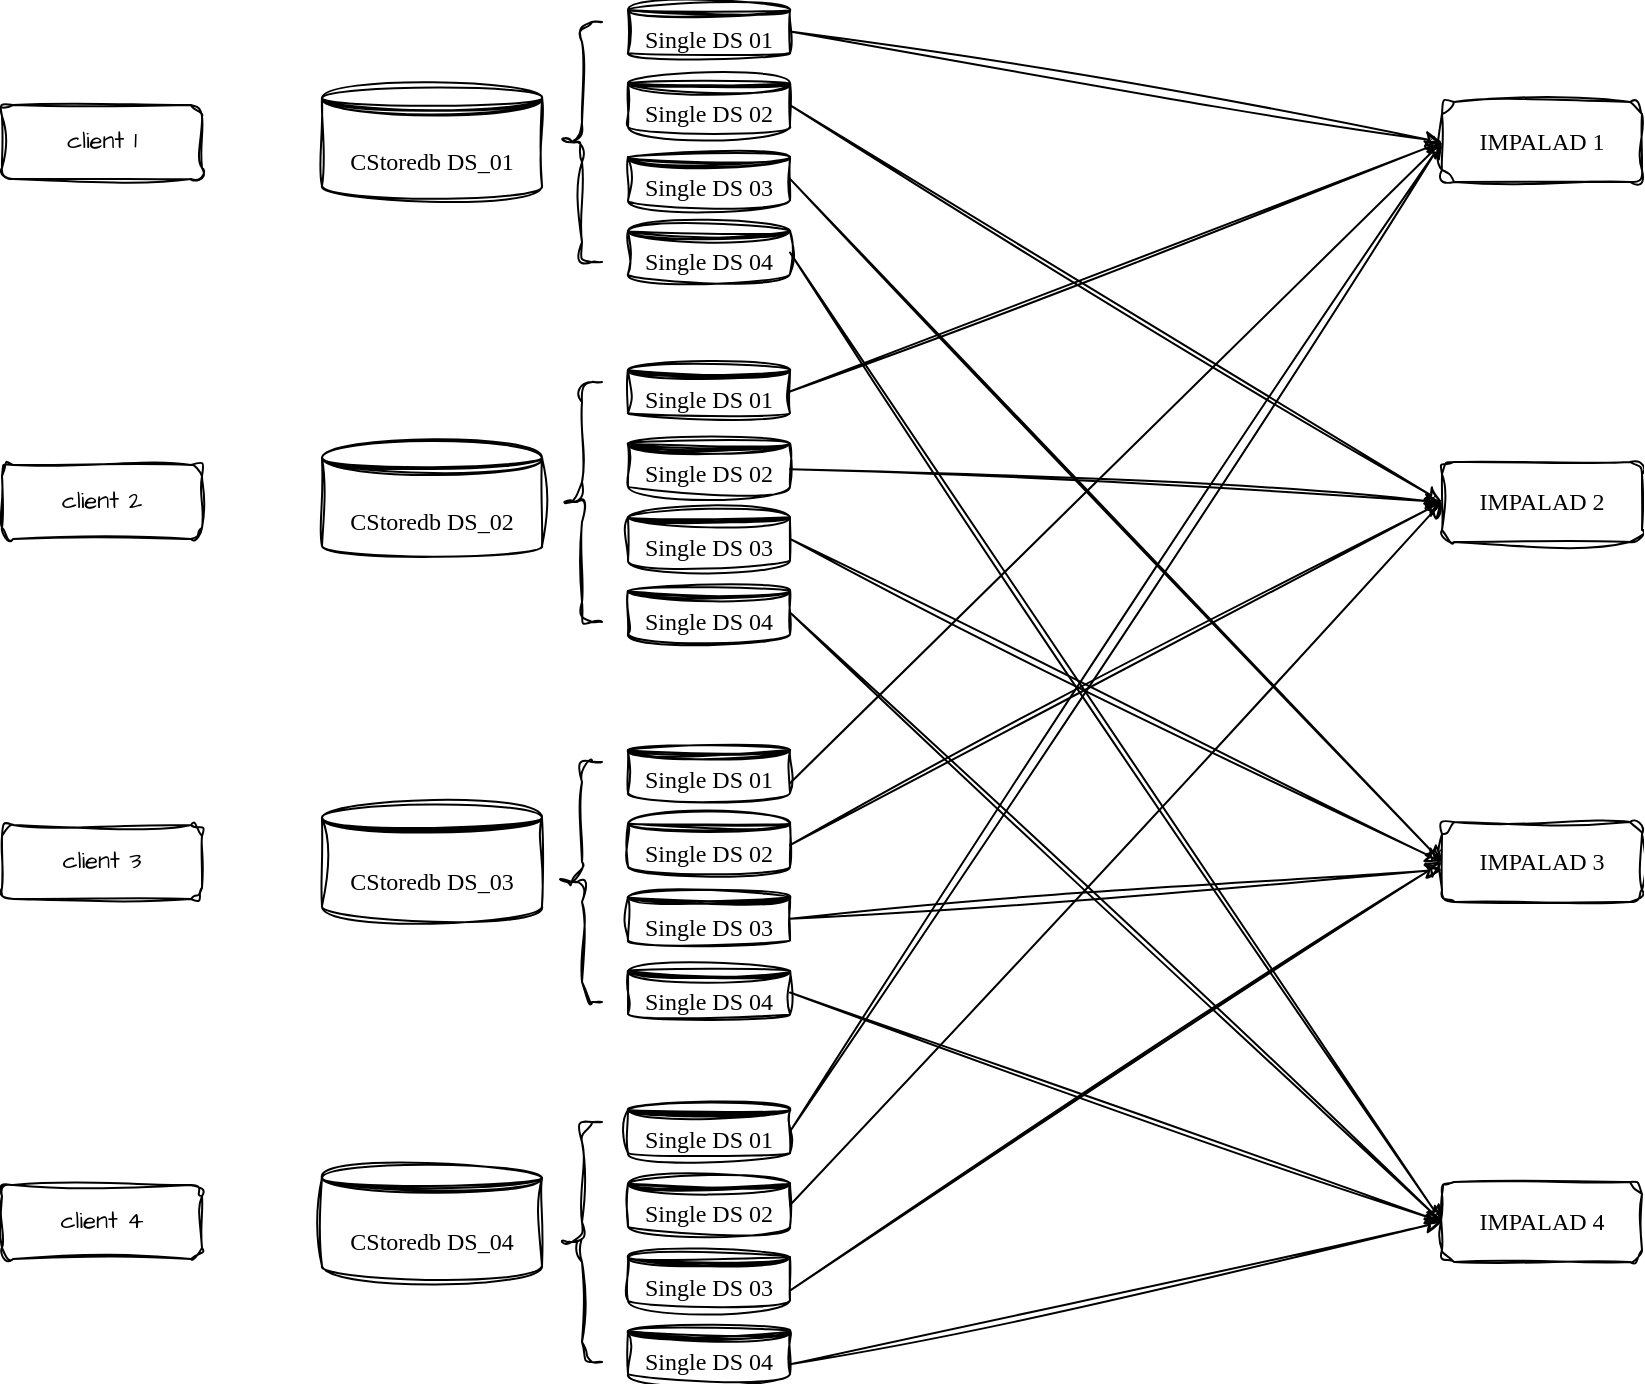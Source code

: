 <mxfile version="28.2.3">
  <diagram name="第 1 页" id="WdFy_30f4ptSzJLmwI_0">
    <mxGraphModel dx="1426" dy="743" grid="0" gridSize="10" guides="1" tooltips="1" connect="1" arrows="1" fold="1" page="0" pageScale="1" pageWidth="827" pageHeight="1169" math="0" shadow="0">
      <root>
        <mxCell id="0" />
        <mxCell id="1" parent="0" />
        <mxCell id="MvP96J6XM6N36xusTDzM-1" value="CStoredb DS_01" style="shape=datastore;whiteSpace=wrap;html=1;sketch=1;hachureGap=4;jiggle=2;curveFitting=1;fontFamily=Comic Sans MS;" vertex="1" parent="1">
          <mxGeometry x="220" y="180" width="110" height="60" as="geometry" />
        </mxCell>
        <mxCell id="MvP96J6XM6N36xusTDzM-2" value="CStoredb DS_02" style="shape=datastore;whiteSpace=wrap;html=1;sketch=1;hachureGap=4;jiggle=2;curveFitting=1;fontFamily=Comic Sans MS;" vertex="1" parent="1">
          <mxGeometry x="220" y="360" width="110" height="60" as="geometry" />
        </mxCell>
        <mxCell id="MvP96J6XM6N36xusTDzM-3" value="CStoredb DS_03" style="shape=datastore;whiteSpace=wrap;html=1;sketch=1;hachureGap=4;jiggle=2;curveFitting=1;fontFamily=Comic Sans MS;" vertex="1" parent="1">
          <mxGeometry x="220" y="540" width="110" height="60" as="geometry" />
        </mxCell>
        <mxCell id="MvP96J6XM6N36xusTDzM-4" value="CStoredb DS_04" style="shape=datastore;whiteSpace=wrap;html=1;sketch=1;hachureGap=4;jiggle=2;curveFitting=1;fontFamily=Comic Sans MS;" vertex="1" parent="1">
          <mxGeometry x="220" y="720" width="110" height="60" as="geometry" />
        </mxCell>
        <mxCell id="MvP96J6XM6N36xusTDzM-5" value="" style="shape=curlyBracket;whiteSpace=wrap;html=1;rounded=1;labelPosition=left;verticalLabelPosition=middle;align=right;verticalAlign=middle;sketch=1;hachureGap=4;jiggle=2;curveFitting=1;fontFamily=Comic Sans MS;size=0.5;" vertex="1" parent="1">
          <mxGeometry x="340" y="150" width="20" height="120" as="geometry" />
        </mxCell>
        <mxCell id="MvP96J6XM6N36xusTDzM-10" value="" style="group;fontFamily=Comic Sans MS;" vertex="1" connectable="0" parent="1">
          <mxGeometry x="373" y="140" width="81" height="140" as="geometry" />
        </mxCell>
        <mxCell id="MvP96J6XM6N36xusTDzM-6" value="Single DS 01" style="shape=datastore;whiteSpace=wrap;html=1;sketch=1;hachureGap=4;jiggle=2;curveFitting=1;fontFamily=Comic Sans MS;" vertex="1" parent="MvP96J6XM6N36xusTDzM-10">
          <mxGeometry width="81.0" height="29.474" as="geometry" />
        </mxCell>
        <mxCell id="MvP96J6XM6N36xusTDzM-7" value="Single DS 02" style="shape=datastore;whiteSpace=wrap;html=1;sketch=1;hachureGap=4;jiggle=2;curveFitting=1;fontFamily=Comic Sans MS;" vertex="1" parent="MvP96J6XM6N36xusTDzM-10">
          <mxGeometry y="36.842" width="81.0" height="29.474" as="geometry" />
        </mxCell>
        <mxCell id="MvP96J6XM6N36xusTDzM-8" value="Single DS 03" style="shape=datastore;whiteSpace=wrap;html=1;sketch=1;hachureGap=4;jiggle=2;curveFitting=1;fontFamily=Comic Sans MS;" vertex="1" parent="MvP96J6XM6N36xusTDzM-10">
          <mxGeometry y="73.684" width="81.0" height="29.474" as="geometry" />
        </mxCell>
        <mxCell id="MvP96J6XM6N36xusTDzM-9" value="Single DS 04" style="shape=datastore;whiteSpace=wrap;html=1;sketch=1;hachureGap=4;jiggle=2;curveFitting=1;fontFamily=Comic Sans MS;" vertex="1" parent="MvP96J6XM6N36xusTDzM-10">
          <mxGeometry y="110.526" width="81.0" height="29.474" as="geometry" />
        </mxCell>
        <mxCell id="MvP96J6XM6N36xusTDzM-12" value="" style="group;fontFamily=Comic Sans MS;" vertex="1" connectable="0" parent="1">
          <mxGeometry x="373" y="320" width="81" height="140" as="geometry" />
        </mxCell>
        <mxCell id="MvP96J6XM6N36xusTDzM-13" value="Single DS 01" style="shape=datastore;whiteSpace=wrap;html=1;sketch=1;hachureGap=4;jiggle=2;curveFitting=1;fontFamily=Comic Sans MS;" vertex="1" parent="MvP96J6XM6N36xusTDzM-12">
          <mxGeometry width="81.0" height="29.474" as="geometry" />
        </mxCell>
        <mxCell id="MvP96J6XM6N36xusTDzM-14" value="Single DS 02" style="shape=datastore;whiteSpace=wrap;html=1;sketch=1;hachureGap=4;jiggle=2;curveFitting=1;fontFamily=Comic Sans MS;" vertex="1" parent="MvP96J6XM6N36xusTDzM-12">
          <mxGeometry y="36.842" width="81.0" height="29.474" as="geometry" />
        </mxCell>
        <mxCell id="MvP96J6XM6N36xusTDzM-15" value="Single DS 03" style="shape=datastore;whiteSpace=wrap;html=1;sketch=1;hachureGap=4;jiggle=2;curveFitting=1;fontFamily=Comic Sans MS;" vertex="1" parent="MvP96J6XM6N36xusTDzM-12">
          <mxGeometry y="73.684" width="81.0" height="29.474" as="geometry" />
        </mxCell>
        <mxCell id="MvP96J6XM6N36xusTDzM-16" value="Single DS 04" style="shape=datastore;whiteSpace=wrap;html=1;sketch=1;hachureGap=4;jiggle=2;curveFitting=1;fontFamily=Comic Sans MS;" vertex="1" parent="MvP96J6XM6N36xusTDzM-12">
          <mxGeometry y="110.526" width="81.0" height="29.474" as="geometry" />
        </mxCell>
        <mxCell id="MvP96J6XM6N36xusTDzM-19" value="" style="shape=curlyBracket;whiteSpace=wrap;html=1;rounded=1;labelPosition=left;verticalLabelPosition=middle;align=right;verticalAlign=middle;sketch=1;hachureGap=4;jiggle=2;curveFitting=1;fontFamily=Comic Sans MS;size=0.5;" vertex="1" parent="1">
          <mxGeometry x="340" y="330" width="20" height="120" as="geometry" />
        </mxCell>
        <mxCell id="MvP96J6XM6N36xusTDzM-20" value="" style="group;fontFamily=Comic Sans MS;" vertex="1" connectable="0" parent="1">
          <mxGeometry x="373" y="510" width="81" height="140" as="geometry" />
        </mxCell>
        <mxCell id="MvP96J6XM6N36xusTDzM-21" value="Single DS 01" style="shape=datastore;whiteSpace=wrap;html=1;sketch=1;hachureGap=4;jiggle=2;curveFitting=1;fontFamily=Comic Sans MS;" vertex="1" parent="MvP96J6XM6N36xusTDzM-20">
          <mxGeometry width="81.0" height="29.474" as="geometry" />
        </mxCell>
        <mxCell id="MvP96J6XM6N36xusTDzM-22" value="Single DS 02" style="shape=datastore;whiteSpace=wrap;html=1;sketch=1;hachureGap=4;jiggle=2;curveFitting=1;fontFamily=Comic Sans MS;" vertex="1" parent="MvP96J6XM6N36xusTDzM-20">
          <mxGeometry y="36.842" width="81.0" height="29.474" as="geometry" />
        </mxCell>
        <mxCell id="MvP96J6XM6N36xusTDzM-23" value="Single DS 03" style="shape=datastore;whiteSpace=wrap;html=1;sketch=1;hachureGap=4;jiggle=2;curveFitting=1;fontFamily=Comic Sans MS;" vertex="1" parent="MvP96J6XM6N36xusTDzM-20">
          <mxGeometry y="73.684" width="81.0" height="29.474" as="geometry" />
        </mxCell>
        <mxCell id="MvP96J6XM6N36xusTDzM-24" value="Single DS 04" style="shape=datastore;whiteSpace=wrap;html=1;sketch=1;hachureGap=4;jiggle=2;curveFitting=1;fontFamily=Comic Sans MS;" vertex="1" parent="MvP96J6XM6N36xusTDzM-20">
          <mxGeometry y="110.526" width="81.0" height="29.474" as="geometry" />
        </mxCell>
        <mxCell id="MvP96J6XM6N36xusTDzM-26" value="" style="shape=curlyBracket;whiteSpace=wrap;html=1;rounded=1;labelPosition=left;verticalLabelPosition=middle;align=right;verticalAlign=middle;sketch=1;hachureGap=4;jiggle=2;curveFitting=1;fontFamily=Comic Sans MS;size=0.5;" vertex="1" parent="1">
          <mxGeometry x="340" y="520" width="20" height="120" as="geometry" />
        </mxCell>
        <mxCell id="MvP96J6XM6N36xusTDzM-27" value="" style="group;fontFamily=Comic Sans MS;" vertex="1" connectable="0" parent="1">
          <mxGeometry x="373" y="690" width="81" height="140" as="geometry" />
        </mxCell>
        <mxCell id="MvP96J6XM6N36xusTDzM-28" value="Single DS 01" style="shape=datastore;whiteSpace=wrap;html=1;sketch=1;hachureGap=4;jiggle=2;curveFitting=1;fontFamily=Comic Sans MS;" vertex="1" parent="MvP96J6XM6N36xusTDzM-27">
          <mxGeometry width="81.0" height="29.474" as="geometry" />
        </mxCell>
        <mxCell id="MvP96J6XM6N36xusTDzM-29" value="Single DS 02" style="shape=datastore;whiteSpace=wrap;html=1;sketch=1;hachureGap=4;jiggle=2;curveFitting=1;fontFamily=Comic Sans MS;" vertex="1" parent="MvP96J6XM6N36xusTDzM-27">
          <mxGeometry y="36.842" width="81.0" height="29.474" as="geometry" />
        </mxCell>
        <mxCell id="MvP96J6XM6N36xusTDzM-30" value="Single DS 03" style="shape=datastore;whiteSpace=wrap;html=1;sketch=1;hachureGap=4;jiggle=2;curveFitting=1;fontFamily=Comic Sans MS;" vertex="1" parent="MvP96J6XM6N36xusTDzM-27">
          <mxGeometry y="73.684" width="81.0" height="29.474" as="geometry" />
        </mxCell>
        <mxCell id="MvP96J6XM6N36xusTDzM-31" value="Single DS 04" style="shape=datastore;whiteSpace=wrap;html=1;sketch=1;hachureGap=4;jiggle=2;curveFitting=1;fontFamily=Comic Sans MS;" vertex="1" parent="MvP96J6XM6N36xusTDzM-27">
          <mxGeometry y="110.526" width="81.0" height="29.474" as="geometry" />
        </mxCell>
        <mxCell id="MvP96J6XM6N36xusTDzM-33" value="" style="shape=curlyBracket;whiteSpace=wrap;html=1;rounded=1;labelPosition=left;verticalLabelPosition=middle;align=right;verticalAlign=middle;sketch=1;hachureGap=4;jiggle=2;curveFitting=1;fontFamily=Comic Sans MS;size=0.5;" vertex="1" parent="1">
          <mxGeometry x="340" y="700" width="20" height="120" as="geometry" />
        </mxCell>
        <mxCell id="MvP96J6XM6N36xusTDzM-34" value="IMPALAD 1" style="whiteSpace=wrap;html=1;align=center;sketch=1;hachureGap=4;jiggle=2;curveFitting=1;fontFamily=Comic Sans MS;rounded=1;" vertex="1" parent="1">
          <mxGeometry x="780" y="190" width="100" height="40" as="geometry" />
        </mxCell>
        <mxCell id="MvP96J6XM6N36xusTDzM-35" value="IMPALAD 3" style="whiteSpace=wrap;html=1;align=center;sketch=1;hachureGap=4;jiggle=2;curveFitting=1;fontFamily=Comic Sans MS;rounded=1;" vertex="1" parent="1">
          <mxGeometry x="780" y="550" width="100" height="40" as="geometry" />
        </mxCell>
        <mxCell id="MvP96J6XM6N36xusTDzM-36" value="IMPALAD 2" style="whiteSpace=wrap;html=1;align=center;sketch=1;hachureGap=4;jiggle=2;curveFitting=1;fontFamily=Comic Sans MS;rounded=1;" vertex="1" parent="1">
          <mxGeometry x="780" y="370" width="100" height="40" as="geometry" />
        </mxCell>
        <mxCell id="MvP96J6XM6N36xusTDzM-37" value="IMPALAD 4" style="whiteSpace=wrap;html=1;align=center;sketch=1;hachureGap=4;jiggle=2;curveFitting=1;fontFamily=Comic Sans MS;rounded=1;" vertex="1" parent="1">
          <mxGeometry x="780" y="730" width="100" height="40" as="geometry" />
        </mxCell>
        <mxCell id="MvP96J6XM6N36xusTDzM-38" style="rounded=0;sketch=1;hachureGap=4;jiggle=2;curveFitting=1;orthogonalLoop=1;jettySize=auto;html=1;entryX=0;entryY=0.5;entryDx=0;entryDy=0;fontFamily=Architects Daughter;fontSource=https%3A%2F%2Ffonts.googleapis.com%2Fcss%3Ffamily%3DArchitects%2BDaughter;exitX=1;exitY=0.5;exitDx=0;exitDy=0;" edge="1" parent="1" source="MvP96J6XM6N36xusTDzM-6" target="MvP96J6XM6N36xusTDzM-34">
          <mxGeometry relative="1" as="geometry" />
        </mxCell>
        <mxCell id="MvP96J6XM6N36xusTDzM-39" style="rounded=0;sketch=1;hachureGap=4;jiggle=2;curveFitting=1;orthogonalLoop=1;jettySize=auto;html=1;entryX=0;entryY=0.5;entryDx=0;entryDy=0;fontFamily=Architects Daughter;fontSource=https%3A%2F%2Ffonts.googleapis.com%2Fcss%3Ffamily%3DArchitects%2BDaughter;exitX=1;exitY=0.5;exitDx=0;exitDy=0;" edge="1" parent="1" source="MvP96J6XM6N36xusTDzM-7" target="MvP96J6XM6N36xusTDzM-36">
          <mxGeometry relative="1" as="geometry" />
        </mxCell>
        <mxCell id="MvP96J6XM6N36xusTDzM-40" style="rounded=0;sketch=1;hachureGap=4;jiggle=2;curveFitting=1;orthogonalLoop=1;jettySize=auto;html=1;entryX=0;entryY=0.5;entryDx=0;entryDy=0;fontFamily=Architects Daughter;fontSource=https%3A%2F%2Ffonts.googleapis.com%2Fcss%3Ffamily%3DArchitects%2BDaughter;exitX=1;exitY=0.5;exitDx=0;exitDy=0;" edge="1" parent="1" source="MvP96J6XM6N36xusTDzM-8" target="MvP96J6XM6N36xusTDzM-35">
          <mxGeometry relative="1" as="geometry" />
        </mxCell>
        <mxCell id="MvP96J6XM6N36xusTDzM-41" style="rounded=0;sketch=1;hachureGap=4;jiggle=2;curveFitting=1;orthogonalLoop=1;jettySize=auto;html=1;entryX=0;entryY=0.5;entryDx=0;entryDy=0;fontFamily=Architects Daughter;fontSource=https%3A%2F%2Ffonts.googleapis.com%2Fcss%3Ffamily%3DArchitects%2BDaughter;exitX=1;exitY=0.5;exitDx=0;exitDy=0;" edge="1" parent="1" source="MvP96J6XM6N36xusTDzM-9" target="MvP96J6XM6N36xusTDzM-37">
          <mxGeometry relative="1" as="geometry" />
        </mxCell>
        <mxCell id="MvP96J6XM6N36xusTDzM-42" style="rounded=0;sketch=1;hachureGap=4;jiggle=2;curveFitting=1;orthogonalLoop=1;jettySize=auto;html=1;entryX=0;entryY=0.5;entryDx=0;entryDy=0;fontFamily=Architects Daughter;fontSource=https%3A%2F%2Ffonts.googleapis.com%2Fcss%3Ffamily%3DArchitects%2BDaughter;exitX=1;exitY=0.5;exitDx=0;exitDy=0;" edge="1" parent="1" source="MvP96J6XM6N36xusTDzM-13" target="MvP96J6XM6N36xusTDzM-34">
          <mxGeometry relative="1" as="geometry" />
        </mxCell>
        <mxCell id="MvP96J6XM6N36xusTDzM-43" style="rounded=0;sketch=1;hachureGap=4;jiggle=2;curveFitting=1;orthogonalLoop=1;jettySize=auto;html=1;entryX=0;entryY=0.5;entryDx=0;entryDy=0;fontFamily=Architects Daughter;fontSource=https%3A%2F%2Ffonts.googleapis.com%2Fcss%3Ffamily%3DArchitects%2BDaughter;" edge="1" parent="1" source="MvP96J6XM6N36xusTDzM-14" target="MvP96J6XM6N36xusTDzM-36">
          <mxGeometry relative="1" as="geometry" />
        </mxCell>
        <mxCell id="MvP96J6XM6N36xusTDzM-44" style="rounded=0;sketch=1;hachureGap=4;jiggle=2;curveFitting=1;orthogonalLoop=1;jettySize=auto;html=1;entryX=0;entryY=0.5;entryDx=0;entryDy=0;fontFamily=Architects Daughter;fontSource=https%3A%2F%2Ffonts.googleapis.com%2Fcss%3Ffamily%3DArchitects%2BDaughter;exitX=1;exitY=0.5;exitDx=0;exitDy=0;" edge="1" parent="1" source="MvP96J6XM6N36xusTDzM-15" target="MvP96J6XM6N36xusTDzM-35">
          <mxGeometry relative="1" as="geometry" />
        </mxCell>
        <mxCell id="MvP96J6XM6N36xusTDzM-45" style="rounded=0;sketch=1;hachureGap=4;jiggle=2;curveFitting=1;orthogonalLoop=1;jettySize=auto;html=1;entryX=0;entryY=0.5;entryDx=0;entryDy=0;fontFamily=Architects Daughter;fontSource=https%3A%2F%2Ffonts.googleapis.com%2Fcss%3Ffamily%3DArchitects%2BDaughter;exitX=1;exitY=0.5;exitDx=0;exitDy=0;" edge="1" parent="1" source="MvP96J6XM6N36xusTDzM-16" target="MvP96J6XM6N36xusTDzM-37">
          <mxGeometry relative="1" as="geometry" />
        </mxCell>
        <mxCell id="MvP96J6XM6N36xusTDzM-46" style="rounded=0;sketch=1;hachureGap=4;jiggle=2;curveFitting=1;orthogonalLoop=1;jettySize=auto;html=1;entryX=0;entryY=0.5;entryDx=0;entryDy=0;fontFamily=Architects Daughter;fontSource=https%3A%2F%2Ffonts.googleapis.com%2Fcss%3Ffamily%3DArchitects%2BDaughter;exitX=1;exitY=0.7;exitDx=0;exitDy=0;" edge="1" parent="1" source="MvP96J6XM6N36xusTDzM-21" target="MvP96J6XM6N36xusTDzM-34">
          <mxGeometry relative="1" as="geometry" />
        </mxCell>
        <mxCell id="MvP96J6XM6N36xusTDzM-47" style="rounded=0;sketch=1;hachureGap=4;jiggle=2;curveFitting=1;orthogonalLoop=1;jettySize=auto;html=1;entryX=0;entryY=0.5;entryDx=0;entryDy=0;fontFamily=Architects Daughter;fontSource=https%3A%2F%2Ffonts.googleapis.com%2Fcss%3Ffamily%3DArchitects%2BDaughter;exitX=1;exitY=0.5;exitDx=0;exitDy=0;" edge="1" parent="1" source="MvP96J6XM6N36xusTDzM-22" target="MvP96J6XM6N36xusTDzM-36">
          <mxGeometry relative="1" as="geometry" />
        </mxCell>
        <mxCell id="MvP96J6XM6N36xusTDzM-48" style="rounded=0;sketch=1;hachureGap=4;jiggle=2;curveFitting=1;orthogonalLoop=1;jettySize=auto;html=1;fontFamily=Architects Daughter;fontSource=https%3A%2F%2Ffonts.googleapis.com%2Fcss%3Ffamily%3DArchitects%2BDaughter;exitX=1;exitY=0.5;exitDx=0;exitDy=0;" edge="1" parent="1" source="MvP96J6XM6N36xusTDzM-23" target="MvP96J6XM6N36xusTDzM-35">
          <mxGeometry relative="1" as="geometry" />
        </mxCell>
        <mxCell id="MvP96J6XM6N36xusTDzM-49" style="rounded=0;sketch=1;hachureGap=4;jiggle=2;curveFitting=1;orthogonalLoop=1;jettySize=auto;html=1;entryX=0;entryY=0.5;entryDx=0;entryDy=0;fontFamily=Architects Daughter;fontSource=https%3A%2F%2Ffonts.googleapis.com%2Fcss%3Ffamily%3DArchitects%2BDaughter;exitX=1;exitY=0.5;exitDx=0;exitDy=0;" edge="1" parent="1" source="MvP96J6XM6N36xusTDzM-24" target="MvP96J6XM6N36xusTDzM-37">
          <mxGeometry relative="1" as="geometry" />
        </mxCell>
        <mxCell id="MvP96J6XM6N36xusTDzM-50" style="rounded=0;sketch=1;hachureGap=4;jiggle=2;curveFitting=1;orthogonalLoop=1;jettySize=auto;html=1;entryX=0;entryY=0.5;entryDx=0;entryDy=0;fontFamily=Architects Daughter;fontSource=https%3A%2F%2Ffonts.googleapis.com%2Fcss%3Ffamily%3DArchitects%2BDaughter;exitX=1;exitY=0.5;exitDx=0;exitDy=0;" edge="1" parent="1" source="MvP96J6XM6N36xusTDzM-28" target="MvP96J6XM6N36xusTDzM-34">
          <mxGeometry relative="1" as="geometry" />
        </mxCell>
        <mxCell id="MvP96J6XM6N36xusTDzM-51" style="rounded=0;sketch=1;hachureGap=4;jiggle=2;curveFitting=1;orthogonalLoop=1;jettySize=auto;html=1;entryX=0;entryY=0.5;entryDx=0;entryDy=0;fontFamily=Architects Daughter;fontSource=https%3A%2F%2Ffonts.googleapis.com%2Fcss%3Ffamily%3DArchitects%2BDaughter;exitX=1;exitY=0.5;exitDx=0;exitDy=0;" edge="1" parent="1" source="MvP96J6XM6N36xusTDzM-29" target="MvP96J6XM6N36xusTDzM-36">
          <mxGeometry relative="1" as="geometry" />
        </mxCell>
        <mxCell id="MvP96J6XM6N36xusTDzM-52" style="rounded=0;sketch=1;hachureGap=4;jiggle=2;curveFitting=1;orthogonalLoop=1;jettySize=auto;html=1;entryX=0;entryY=0.5;entryDx=0;entryDy=0;fontFamily=Architects Daughter;fontSource=https%3A%2F%2Ffonts.googleapis.com%2Fcss%3Ffamily%3DArchitects%2BDaughter;exitX=1;exitY=0.7;exitDx=0;exitDy=0;" edge="1" parent="1" source="MvP96J6XM6N36xusTDzM-30" target="MvP96J6XM6N36xusTDzM-35">
          <mxGeometry relative="1" as="geometry" />
        </mxCell>
        <mxCell id="MvP96J6XM6N36xusTDzM-53" style="rounded=0;sketch=1;hachureGap=4;jiggle=2;curveFitting=1;orthogonalLoop=1;jettySize=auto;html=1;entryX=0;entryY=0.5;entryDx=0;entryDy=0;fontFamily=Architects Daughter;fontSource=https%3A%2F%2Ffonts.googleapis.com%2Fcss%3Ffamily%3DArchitects%2BDaughter;exitX=1;exitY=0.7;exitDx=0;exitDy=0;" edge="1" parent="1" source="MvP96J6XM6N36xusTDzM-31" target="MvP96J6XM6N36xusTDzM-37">
          <mxGeometry relative="1" as="geometry" />
        </mxCell>
        <mxCell id="MvP96J6XM6N36xusTDzM-54" value="client 1" style="rounded=1;whiteSpace=wrap;html=1;sketch=1;hachureGap=4;jiggle=2;curveFitting=1;fontFamily=Architects Daughter;fontSource=https%3A%2F%2Ffonts.googleapis.com%2Fcss%3Ffamily%3DArchitects%2BDaughter;" vertex="1" parent="1">
          <mxGeometry x="60" y="191.5" width="100" height="37" as="geometry" />
        </mxCell>
        <mxCell id="MvP96J6XM6N36xusTDzM-55" value="client 2" style="rounded=1;whiteSpace=wrap;html=1;sketch=1;hachureGap=4;jiggle=2;curveFitting=1;fontFamily=Architects Daughter;fontSource=https%3A%2F%2Ffonts.googleapis.com%2Fcss%3Ffamily%3DArchitects%2BDaughter;" vertex="1" parent="1">
          <mxGeometry x="60" y="371.5" width="100" height="37" as="geometry" />
        </mxCell>
        <mxCell id="MvP96J6XM6N36xusTDzM-56" value="client 3" style="rounded=1;whiteSpace=wrap;html=1;sketch=1;hachureGap=4;jiggle=2;curveFitting=1;fontFamily=Architects Daughter;fontSource=https%3A%2F%2Ffonts.googleapis.com%2Fcss%3Ffamily%3DArchitects%2BDaughter;" vertex="1" parent="1">
          <mxGeometry x="60" y="551.5" width="100" height="37" as="geometry" />
        </mxCell>
        <mxCell id="MvP96J6XM6N36xusTDzM-57" value="client 4" style="rounded=1;whiteSpace=wrap;html=1;sketch=1;hachureGap=4;jiggle=2;curveFitting=1;fontFamily=Architects Daughter;fontSource=https%3A%2F%2Ffonts.googleapis.com%2Fcss%3Ffamily%3DArchitects%2BDaughter;" vertex="1" parent="1">
          <mxGeometry x="60" y="731.5" width="100" height="37" as="geometry" />
        </mxCell>
      </root>
    </mxGraphModel>
  </diagram>
</mxfile>
